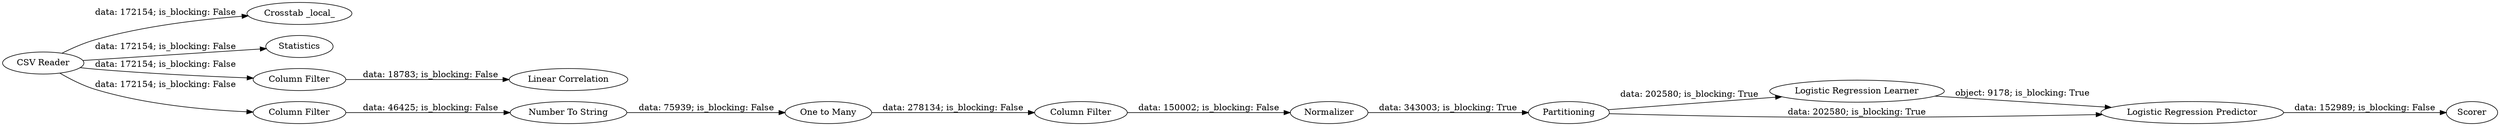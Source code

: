 digraph {
	"-8013183577096070093_10" [label="Logistic Regression Learner"]
	"-8013183577096070093_9" [label="Crosstab _local_"]
	"-8013183577096070093_2" [label=Statistics]
	"-4768177227885397470_13" [label="Column Filter"]
	"-4768177227885397470_11" [label="Number To String"]
	"-4768177227885397470_14" [label=Partitioning]
	"-8013183577096070093_1" [label="CSV Reader"]
	"-4768177227885397470_10" [label="One to Many"]
	"-8013183577096070093_13" [label=Scorer]
	"-8013183577096070093_5" [label="Column Filter"]
	"-4768177227885397470_12" [label="Column Filter"]
	"-8013183577096070093_6" [label="Linear Correlation"]
	"-4768177227885397470_15" [label=Normalizer]
	"-8013183577096070093_12" [label="Logistic Regression Predictor"]
	"-8013183577096070093_1" -> "-8013183577096070093_9" [label="data: 172154; is_blocking: False"]
	"-4768177227885397470_15" -> "-4768177227885397470_14" [label="data: 343003; is_blocking: True"]
	"-4768177227885397470_12" -> "-4768177227885397470_11" [label="data: 46425; is_blocking: False"]
	"-4768177227885397470_10" -> "-4768177227885397470_13" [label="data: 278134; is_blocking: False"]
	"-4768177227885397470_13" -> "-4768177227885397470_15" [label="data: 150002; is_blocking: False"]
	"-8013183577096070093_1" -> "-8013183577096070093_5" [label="data: 172154; is_blocking: False"]
	"-4768177227885397470_14" -> "-8013183577096070093_10" [label="data: 202580; is_blocking: True"]
	"-8013183577096070093_12" -> "-8013183577096070093_13" [label="data: 152989; is_blocking: False"]
	"-8013183577096070093_1" -> "-8013183577096070093_2" [label="data: 172154; is_blocking: False"]
	"-8013183577096070093_1" -> "-4768177227885397470_12" [label="data: 172154; is_blocking: False"]
	"-4768177227885397470_14" -> "-8013183577096070093_12" [label="data: 202580; is_blocking: True"]
	"-4768177227885397470_11" -> "-4768177227885397470_10" [label="data: 75939; is_blocking: False"]
	"-8013183577096070093_5" -> "-8013183577096070093_6" [label="data: 18783; is_blocking: False"]
	"-8013183577096070093_10" -> "-8013183577096070093_12" [label="object: 9178; is_blocking: True"]
	rankdir=LR
}
